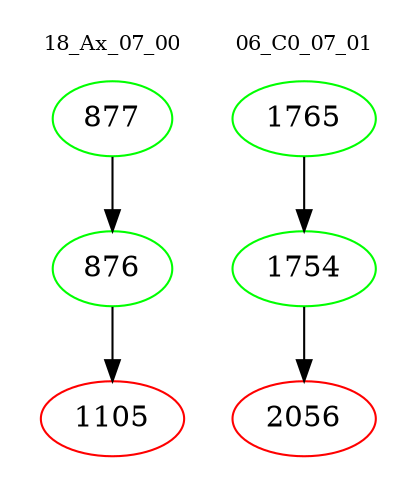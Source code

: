 digraph{
subgraph cluster_0 {
color = white
label = "18_Ax_07_00";
fontsize=10;
T0_877 [label="877", color="green"]
T0_877 -> T0_876 [color="black"]
T0_876 [label="876", color="green"]
T0_876 -> T0_1105 [color="black"]
T0_1105 [label="1105", color="red"]
}
subgraph cluster_1 {
color = white
label = "06_C0_07_01";
fontsize=10;
T1_1765 [label="1765", color="green"]
T1_1765 -> T1_1754 [color="black"]
T1_1754 [label="1754", color="green"]
T1_1754 -> T1_2056 [color="black"]
T1_2056 [label="2056", color="red"]
}
}
